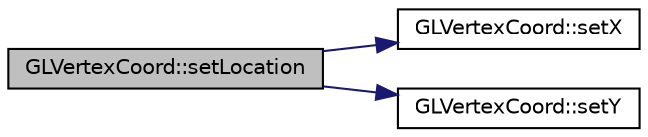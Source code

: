 digraph "GLVertexCoord::setLocation"
{
  edge [fontname="Helvetica",fontsize="10",labelfontname="Helvetica",labelfontsize="10"];
  node [fontname="Helvetica",fontsize="10",shape=record];
  rankdir="LR";
  Node1 [label="GLVertexCoord::setLocation",height=0.2,width=0.4,color="black", fillcolor="grey75", style="filled", fontcolor="black"];
  Node1 -> Node2 [color="midnightblue",fontsize="10",style="solid",fontname="Helvetica"];
  Node2 [label="GLVertexCoord::setX",height=0.2,width=0.4,color="black", fillcolor="white", style="filled",URL="$class_g_l_vertex_coord.html#ab2c1083f1b749a14ae490cc8ff1fe268"];
  Node1 -> Node3 [color="midnightblue",fontsize="10",style="solid",fontname="Helvetica"];
  Node3 [label="GLVertexCoord::setY",height=0.2,width=0.4,color="black", fillcolor="white", style="filled",URL="$class_g_l_vertex_coord.html#aaa18928c5c6cefc64c32daacb8055a40"];
}

